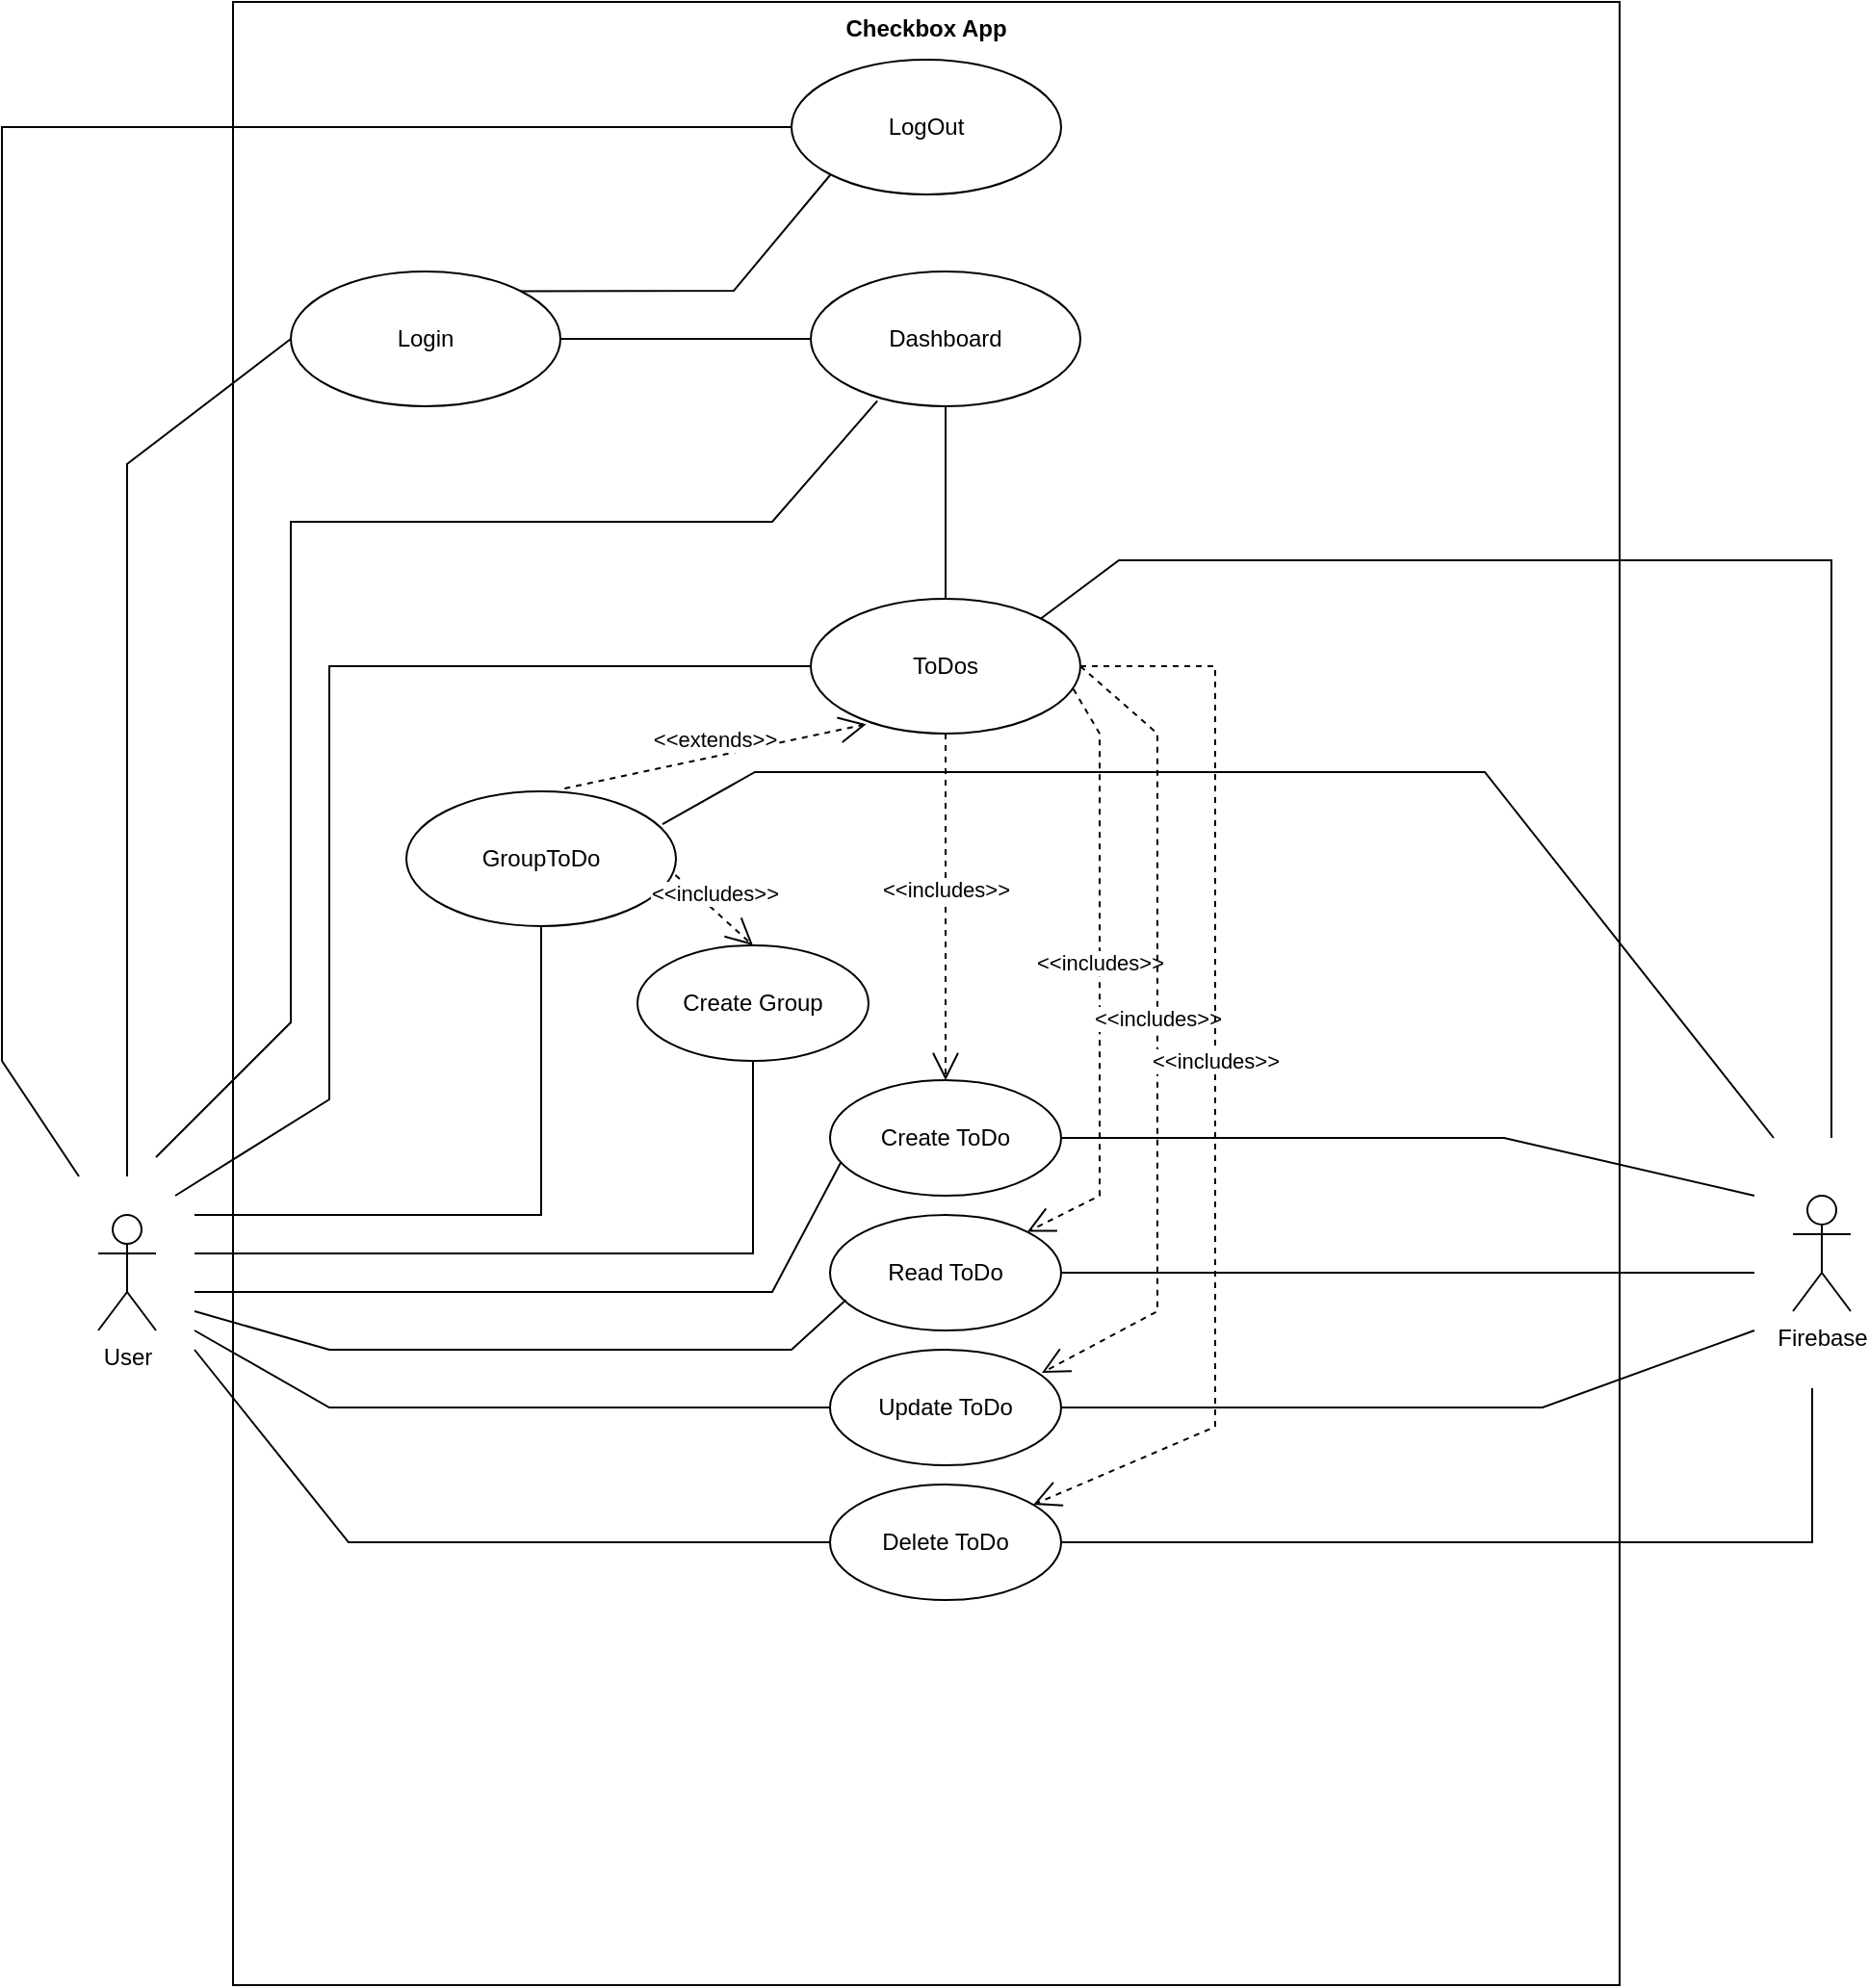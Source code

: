 <mxfile version="21.0.2" type="github">
  <diagram name="Seite-1" id="TJemyQbPq3wl4OqStQ6N">
    <mxGraphModel dx="1820" dy="1003" grid="1" gridSize="10" guides="1" tooltips="1" connect="1" arrows="1" fold="1" page="1" pageScale="1" pageWidth="1169" pageHeight="1654" math="0" shadow="0">
      <root>
        <mxCell id="0" />
        <mxCell id="1" parent="0" />
        <mxCell id="Yu1B-bsO_HYhuqAgiysn-1" value="User" style="shape=umlActor;verticalLabelPosition=bottom;verticalAlign=top;html=1;outlineConnect=0;" parent="1" vertex="1">
          <mxGeometry x="130" y="740" width="30" height="60" as="geometry" />
        </mxCell>
        <mxCell id="Yu1B-bsO_HYhuqAgiysn-5" value="Checkbox App" style="shape=rect;html=1;verticalAlign=top;fontStyle=1;whiteSpace=wrap;align=center;" parent="1" vertex="1">
          <mxGeometry x="200" y="110" width="720" height="1030" as="geometry" />
        </mxCell>
        <mxCell id="Yu1B-bsO_HYhuqAgiysn-6" value="Login" style="ellipse;whiteSpace=wrap;html=1;" parent="1" vertex="1">
          <mxGeometry x="230" y="250" width="140" height="70" as="geometry" />
        </mxCell>
        <mxCell id="Yu1B-bsO_HYhuqAgiysn-7" value="Dashboard" style="ellipse;whiteSpace=wrap;html=1;" parent="1" vertex="1">
          <mxGeometry x="500" y="250" width="140" height="70" as="geometry" />
        </mxCell>
        <mxCell id="Yu1B-bsO_HYhuqAgiysn-9" value="" style="edgeStyle=none;html=1;endArrow=none;verticalAlign=bottom;rounded=0;exitX=1;exitY=0.5;exitDx=0;exitDy=0;entryX=0;entryY=0.5;entryDx=0;entryDy=0;" parent="1" source="Yu1B-bsO_HYhuqAgiysn-6" target="Yu1B-bsO_HYhuqAgiysn-7" edge="1">
          <mxGeometry width="160" relative="1" as="geometry">
            <mxPoint x="620" y="810" as="sourcePoint" />
            <mxPoint x="780" y="810" as="targetPoint" />
          </mxGeometry>
        </mxCell>
        <mxCell id="Yu1B-bsO_HYhuqAgiysn-10" value="ToDos" style="ellipse;whiteSpace=wrap;html=1;" parent="1" vertex="1">
          <mxGeometry x="500" y="420" width="140" height="70" as="geometry" />
        </mxCell>
        <mxCell id="Yu1B-bsO_HYhuqAgiysn-11" value="" style="edgeStyle=none;html=1;endArrow=none;verticalAlign=bottom;rounded=0;exitX=0.5;exitY=1;exitDx=0;exitDy=0;entryX=0.5;entryY=0;entryDx=0;entryDy=0;" parent="1" source="Yu1B-bsO_HYhuqAgiysn-7" target="Yu1B-bsO_HYhuqAgiysn-10" edge="1">
          <mxGeometry width="160" relative="1" as="geometry">
            <mxPoint x="620" y="810" as="sourcePoint" />
            <mxPoint x="780" y="810" as="targetPoint" />
          </mxGeometry>
        </mxCell>
        <mxCell id="Yu1B-bsO_HYhuqAgiysn-13" value="Create ToDo" style="ellipse;whiteSpace=wrap;html=1;" parent="1" vertex="1">
          <mxGeometry x="510" y="670" width="120" height="60" as="geometry" />
        </mxCell>
        <mxCell id="Yu1B-bsO_HYhuqAgiysn-14" value="Read ToDo" style="ellipse;whiteSpace=wrap;html=1;" parent="1" vertex="1">
          <mxGeometry x="510" y="740" width="120" height="60" as="geometry" />
        </mxCell>
        <mxCell id="Yu1B-bsO_HYhuqAgiysn-15" value="Update ToDo" style="ellipse;whiteSpace=wrap;html=1;" parent="1" vertex="1">
          <mxGeometry x="510" y="810" width="120" height="60" as="geometry" />
        </mxCell>
        <mxCell id="Yu1B-bsO_HYhuqAgiysn-16" value="Delete ToDo" style="ellipse;whiteSpace=wrap;html=1;" parent="1" vertex="1">
          <mxGeometry x="510" y="880" width="120" height="60" as="geometry" />
        </mxCell>
        <mxCell id="AKb8ZhRn32Vqat9RDE_g-5" value="" style="edgeStyle=none;html=1;endArrow=none;verticalAlign=bottom;rounded=0;entryX=0;entryY=0.5;entryDx=0;entryDy=0;" parent="1" target="Yu1B-bsO_HYhuqAgiysn-10" edge="1">
          <mxGeometry width="160" relative="1" as="geometry">
            <mxPoint x="170" y="730" as="sourcePoint" />
            <mxPoint x="480" y="610" as="targetPoint" />
            <Array as="points">
              <mxPoint x="250" y="680" />
              <mxPoint x="250" y="455" />
              <mxPoint x="320" y="455" />
            </Array>
          </mxGeometry>
        </mxCell>
        <mxCell id="AKb8ZhRn32Vqat9RDE_g-6" value="GroupToDo" style="ellipse;whiteSpace=wrap;html=1;" parent="1" vertex="1">
          <mxGeometry x="290" y="520" width="140" height="70" as="geometry" />
        </mxCell>
        <mxCell id="AKb8ZhRn32Vqat9RDE_g-7" value="&amp;lt;&amp;lt;extends&amp;gt;&amp;gt;" style="edgeStyle=none;html=1;endArrow=open;endFill=0;endSize=12;verticalAlign=bottom;rounded=0;exitX=0.587;exitY=-0.021;exitDx=0;exitDy=0;dashed=1;entryX=0.206;entryY=0.931;entryDx=0;entryDy=0;exitPerimeter=0;entryPerimeter=0;" parent="1" source="AKb8ZhRn32Vqat9RDE_g-6" target="Yu1B-bsO_HYhuqAgiysn-10" edge="1">
          <mxGeometry x="-0.005" width="160" relative="1" as="geometry">
            <mxPoint x="640" y="980" as="sourcePoint" />
            <mxPoint x="718" y="1082" as="targetPoint" />
            <mxPoint as="offset" />
            <Array as="points" />
          </mxGeometry>
        </mxCell>
        <mxCell id="AKb8ZhRn32Vqat9RDE_g-8" value="" style="edgeStyle=none;html=1;endArrow=none;verticalAlign=bottom;rounded=0;entryX=0;entryY=0.5;entryDx=0;entryDy=0;" parent="1" target="Yu1B-bsO_HYhuqAgiysn-6" edge="1">
          <mxGeometry width="160" relative="1" as="geometry">
            <mxPoint x="145" y="720" as="sourcePoint" />
            <mxPoint x="450" y="780" as="targetPoint" />
            <Array as="points">
              <mxPoint x="145" y="545" />
              <mxPoint x="145" y="350" />
            </Array>
          </mxGeometry>
        </mxCell>
        <mxCell id="AKb8ZhRn32Vqat9RDE_g-9" value="" style="edgeStyle=none;html=1;endArrow=none;verticalAlign=bottom;rounded=0;entryX=0.5;entryY=1;entryDx=0;entryDy=0;" parent="1" target="AKb8ZhRn32Vqat9RDE_g-6" edge="1">
          <mxGeometry width="160" relative="1" as="geometry">
            <mxPoint x="180" y="740" as="sourcePoint" />
            <mxPoint x="205" y="712.5" as="targetPoint" />
            <Array as="points">
              <mxPoint x="360" y="740" />
              <mxPoint x="360" y="660" />
            </Array>
          </mxGeometry>
        </mxCell>
        <mxCell id="AKb8ZhRn32Vqat9RDE_g-10" value="LogOut" style="ellipse;whiteSpace=wrap;html=1;" parent="1" vertex="1">
          <mxGeometry x="490" y="140" width="140" height="70" as="geometry" />
        </mxCell>
        <mxCell id="AKb8ZhRn32Vqat9RDE_g-11" value="" style="edgeStyle=none;html=1;endArrow=none;verticalAlign=bottom;rounded=0;exitX=1;exitY=0;exitDx=0;exitDy=0;entryX=0;entryY=1;entryDx=0;entryDy=0;" parent="1" source="Yu1B-bsO_HYhuqAgiysn-6" target="AKb8ZhRn32Vqat9RDE_g-10" edge="1">
          <mxGeometry width="160" relative="1" as="geometry">
            <mxPoint x="390" y="510" as="sourcePoint" />
            <mxPoint x="500" y="200" as="targetPoint" />
            <Array as="points">
              <mxPoint x="460" y="260" />
              <mxPoint x="510" y="200" />
            </Array>
          </mxGeometry>
        </mxCell>
        <mxCell id="AKb8ZhRn32Vqat9RDE_g-12" value="" style="edgeStyle=none;html=1;endArrow=none;verticalAlign=bottom;rounded=0;entryX=0;entryY=0.5;entryDx=0;entryDy=0;" parent="1" target="AKb8ZhRn32Vqat9RDE_g-10" edge="1">
          <mxGeometry width="160" relative="1" as="geometry">
            <mxPoint x="120" y="720" as="sourcePoint" />
            <mxPoint x="310" y="880" as="targetPoint" />
            <Array as="points">
              <mxPoint x="80" y="660" />
              <mxPoint x="80" y="175" />
            </Array>
          </mxGeometry>
        </mxCell>
        <mxCell id="AKb8ZhRn32Vqat9RDE_g-19" value="" style="edgeStyle=none;html=1;endArrow=none;verticalAlign=bottom;rounded=0;entryX=0.046;entryY=0.715;entryDx=0;entryDy=0;entryPerimeter=0;" parent="1" target="Yu1B-bsO_HYhuqAgiysn-13" edge="1">
          <mxGeometry width="160" relative="1" as="geometry">
            <mxPoint x="180" y="780" as="sourcePoint" />
            <mxPoint x="660" y="730" as="targetPoint" />
            <Array as="points">
              <mxPoint x="270" y="780" />
              <mxPoint x="480" y="780" />
            </Array>
          </mxGeometry>
        </mxCell>
        <mxCell id="AKb8ZhRn32Vqat9RDE_g-20" value="" style="edgeStyle=none;html=1;endArrow=none;verticalAlign=bottom;rounded=0;entryX=0.069;entryY=0.736;entryDx=0;entryDy=0;entryPerimeter=0;" parent="1" target="Yu1B-bsO_HYhuqAgiysn-14" edge="1">
          <mxGeometry width="160" relative="1" as="geometry">
            <mxPoint x="180" y="790" as="sourcePoint" />
            <mxPoint x="340" y="769.58" as="targetPoint" />
            <Array as="points">
              <mxPoint x="250" y="810" />
              <mxPoint x="490" y="810" />
            </Array>
          </mxGeometry>
        </mxCell>
        <mxCell id="AKb8ZhRn32Vqat9RDE_g-21" value="" style="edgeStyle=none;html=1;endArrow=none;verticalAlign=bottom;rounded=0;entryX=0;entryY=0.5;entryDx=0;entryDy=0;" parent="1" target="Yu1B-bsO_HYhuqAgiysn-15" edge="1">
          <mxGeometry width="160" relative="1" as="geometry">
            <mxPoint x="180" y="800" as="sourcePoint" />
            <mxPoint x="680" y="790.42" as="targetPoint" />
            <Array as="points">
              <mxPoint x="250" y="840" />
            </Array>
          </mxGeometry>
        </mxCell>
        <mxCell id="AKb8ZhRn32Vqat9RDE_g-22" value="" style="edgeStyle=none;html=1;endArrow=none;verticalAlign=bottom;rounded=0;entryX=0;entryY=0.5;entryDx=0;entryDy=0;" parent="1" target="Yu1B-bsO_HYhuqAgiysn-16" edge="1">
          <mxGeometry width="160" relative="1" as="geometry">
            <mxPoint x="180" y="810" as="sourcePoint" />
            <mxPoint x="680" y="860" as="targetPoint" />
            <Array as="points">
              <mxPoint x="260" y="910" />
            </Array>
          </mxGeometry>
        </mxCell>
        <mxCell id="AKb8ZhRn32Vqat9RDE_g-23" value="&amp;lt;&amp;lt;includes&amp;gt;&amp;gt;" style="edgeStyle=none;html=1;endArrow=open;endFill=0;endSize=12;verticalAlign=bottom;rounded=0;dashed=1;" parent="1" source="Yu1B-bsO_HYhuqAgiysn-10" target="Yu1B-bsO_HYhuqAgiysn-13" edge="1">
          <mxGeometry width="160" relative="1" as="geometry">
            <mxPoint x="640" y="720" as="sourcePoint" />
            <mxPoint x="800" y="720" as="targetPoint" />
          </mxGeometry>
        </mxCell>
        <mxCell id="AKb8ZhRn32Vqat9RDE_g-25" value="" style="edgeStyle=none;html=1;endArrow=none;verticalAlign=bottom;rounded=0;entryX=1;entryY=0.5;entryDx=0;entryDy=0;startArrow=none;" parent="1" target="Yu1B-bsO_HYhuqAgiysn-16" edge="1">
          <mxGeometry width="160" relative="1" as="geometry">
            <mxPoint x="1020" y="830" as="sourcePoint" />
            <mxPoint x="1289" y="870" as="targetPoint" />
            <Array as="points">
              <mxPoint x="1020" y="910" />
            </Array>
          </mxGeometry>
        </mxCell>
        <mxCell id="AKb8ZhRn32Vqat9RDE_g-27" value="" style="edgeStyle=none;html=1;endArrow=none;verticalAlign=bottom;rounded=0;entryX=1;entryY=0.5;entryDx=0;entryDy=0;" parent="1" target="Yu1B-bsO_HYhuqAgiysn-15" edge="1">
          <mxGeometry width="160" relative="1" as="geometry">
            <mxPoint x="990" y="800" as="sourcePoint" />
            <mxPoint x="800" y="840" as="targetPoint" />
            <Array as="points">
              <mxPoint x="880" y="840" />
              <mxPoint x="810" y="840" />
            </Array>
          </mxGeometry>
        </mxCell>
        <mxCell id="AKb8ZhRn32Vqat9RDE_g-28" value="&amp;lt;&amp;lt;includes&amp;gt;&amp;gt;" style="edgeStyle=none;html=1;endArrow=open;endFill=0;endSize=12;verticalAlign=bottom;rounded=0;dashed=1;exitX=0.974;exitY=0.669;exitDx=0;exitDy=0;exitPerimeter=0;entryX=1;entryY=0;entryDx=0;entryDy=0;" parent="1" source="Yu1B-bsO_HYhuqAgiysn-10" target="Yu1B-bsO_HYhuqAgiysn-14" edge="1">
          <mxGeometry width="160" relative="1" as="geometry">
            <mxPoint x="646" y="666" as="sourcePoint" />
            <mxPoint x="793" y="759" as="targetPoint" />
            <Array as="points">
              <mxPoint x="650" y="490" />
              <mxPoint x="650" y="730" />
            </Array>
          </mxGeometry>
        </mxCell>
        <mxCell id="AKb8ZhRn32Vqat9RDE_g-30" value="&amp;lt;&amp;lt;includes&amp;gt;&amp;gt;" style="edgeStyle=none;html=1;endArrow=open;endFill=0;endSize=12;verticalAlign=bottom;rounded=0;dashed=1;exitX=1;exitY=0.5;exitDx=0;exitDy=0;entryX=1;entryY=0;entryDx=0;entryDy=0;" parent="1" source="Yu1B-bsO_HYhuqAgiysn-10" edge="1">
          <mxGeometry width="160" relative="1" as="geometry">
            <mxPoint x="644" y="540" as="sourcePoint" />
            <mxPoint x="620" y="822" as="targetPoint" />
            <Array as="points">
              <mxPoint x="680" y="490" />
              <mxPoint x="680" y="790" />
            </Array>
          </mxGeometry>
        </mxCell>
        <mxCell id="AKb8ZhRn32Vqat9RDE_g-31" value="&amp;lt;&amp;lt;includes&amp;gt;&amp;gt;" style="edgeStyle=none;html=1;endArrow=open;endFill=0;endSize=12;verticalAlign=bottom;rounded=0;dashed=1;exitX=1;exitY=0.5;exitDx=0;exitDy=0;" parent="1" source="Yu1B-bsO_HYhuqAgiysn-10" target="Yu1B-bsO_HYhuqAgiysn-16" edge="1">
          <mxGeometry width="160" relative="1" as="geometry">
            <mxPoint x="660" y="516.5" as="sourcePoint" />
            <mxPoint x="640" y="883.5" as="targetPoint" />
            <Array as="points">
              <mxPoint x="710" y="455" />
              <mxPoint x="710" y="850" />
            </Array>
          </mxGeometry>
        </mxCell>
        <mxCell id="AKb8ZhRn32Vqat9RDE_g-32" value="" style="edgeStyle=none;html=1;endArrow=none;verticalAlign=bottom;rounded=0;entryX=1;entryY=0.5;entryDx=0;entryDy=0;" parent="1" edge="1">
          <mxGeometry width="160" relative="1" as="geometry">
            <mxPoint x="990" y="770" as="sourcePoint" />
            <mxPoint x="630" y="770" as="targetPoint" />
            <Array as="points">
              <mxPoint x="790" y="770" />
            </Array>
          </mxGeometry>
        </mxCell>
        <mxCell id="AKb8ZhRn32Vqat9RDE_g-33" value="" style="edgeStyle=none;html=1;endArrow=none;verticalAlign=bottom;rounded=0;entryX=1;entryY=0.5;entryDx=0;entryDy=0;" parent="1" edge="1">
          <mxGeometry width="160" relative="1" as="geometry">
            <mxPoint x="990" y="730" as="sourcePoint" />
            <mxPoint x="630" y="700" as="targetPoint" />
            <Array as="points">
              <mxPoint x="860" y="700" />
              <mxPoint x="760" y="700" />
            </Array>
          </mxGeometry>
        </mxCell>
        <mxCell id="AKb8ZhRn32Vqat9RDE_g-35" value="" style="edgeStyle=none;html=1;endArrow=none;verticalAlign=bottom;rounded=0;entryX=0.247;entryY=0.96;entryDx=0;entryDy=0;entryPerimeter=0;" parent="1" target="Yu1B-bsO_HYhuqAgiysn-7" edge="1">
          <mxGeometry width="160" relative="1" as="geometry">
            <mxPoint x="160" y="710" as="sourcePoint" />
            <mxPoint x="265" y="260" as="targetPoint" />
            <Array as="points">
              <mxPoint x="230" y="640" />
              <mxPoint x="230" y="380" />
              <mxPoint x="480" y="380" />
            </Array>
          </mxGeometry>
        </mxCell>
        <mxCell id="AKb8ZhRn32Vqat9RDE_g-14" value="Firebase" style="shape=umlActor;verticalLabelPosition=bottom;verticalAlign=top;html=1;outlineConnect=0;" parent="1" vertex="1">
          <mxGeometry x="1010" y="730" width="30" height="60" as="geometry" />
        </mxCell>
        <mxCell id="qkPJ8-psbGiCIEggVxkH-1" value="Create Group" style="ellipse;whiteSpace=wrap;html=1;" vertex="1" parent="1">
          <mxGeometry x="410" y="600" width="120" height="60" as="geometry" />
        </mxCell>
        <mxCell id="qkPJ8-psbGiCIEggVxkH-2" value="&amp;lt;&amp;lt;includes&amp;gt;&amp;gt;" style="edgeStyle=none;html=1;endArrow=open;endFill=0;endSize=12;verticalAlign=bottom;rounded=0;dashed=1;exitX=0.998;exitY=0.622;exitDx=0;exitDy=0;exitPerimeter=0;entryX=0.5;entryY=0;entryDx=0;entryDy=0;" edge="1" parent="1" source="AKb8ZhRn32Vqat9RDE_g-6" target="qkPJ8-psbGiCIEggVxkH-1">
          <mxGeometry width="160" relative="1" as="geometry">
            <mxPoint x="469.5" y="590" as="sourcePoint" />
            <mxPoint x="469.5" y="770" as="targetPoint" />
          </mxGeometry>
        </mxCell>
        <mxCell id="qkPJ8-psbGiCIEggVxkH-4" value="" style="edgeStyle=none;html=1;endArrow=none;verticalAlign=bottom;rounded=0;entryX=0.5;entryY=1;entryDx=0;entryDy=0;" edge="1" parent="1" target="qkPJ8-psbGiCIEggVxkH-1">
          <mxGeometry width="160" relative="1" as="geometry">
            <mxPoint x="180" y="760" as="sourcePoint" />
            <mxPoint x="360" y="610" as="targetPoint" />
            <Array as="points">
              <mxPoint x="250" y="760" />
              <mxPoint x="470" y="760" />
            </Array>
          </mxGeometry>
        </mxCell>
        <mxCell id="qkPJ8-psbGiCIEggVxkH-5" value="" style="edgeStyle=none;html=1;endArrow=none;verticalAlign=bottom;rounded=0;entryX=1;entryY=0;entryDx=0;entryDy=0;" edge="1" parent="1" target="Yu1B-bsO_HYhuqAgiysn-10">
          <mxGeometry width="160" relative="1" as="geometry">
            <mxPoint x="1030" y="700" as="sourcePoint" />
            <mxPoint x="630" y="430" as="targetPoint" />
            <Array as="points">
              <mxPoint x="1030" y="400" />
              <mxPoint x="660" y="400" />
            </Array>
          </mxGeometry>
        </mxCell>
        <mxCell id="qkPJ8-psbGiCIEggVxkH-6" value="" style="edgeStyle=none;html=1;endArrow=none;verticalAlign=bottom;rounded=0;entryX=0.95;entryY=0.243;entryDx=0;entryDy=0;entryPerimeter=0;" edge="1" parent="1" target="AKb8ZhRn32Vqat9RDE_g-6">
          <mxGeometry width="160" relative="1" as="geometry">
            <mxPoint x="1000" y="700" as="sourcePoint" />
            <mxPoint x="430" y="540" as="targetPoint" />
            <Array as="points">
              <mxPoint x="850" y="510" />
              <mxPoint x="471" y="510" />
            </Array>
          </mxGeometry>
        </mxCell>
      </root>
    </mxGraphModel>
  </diagram>
</mxfile>
